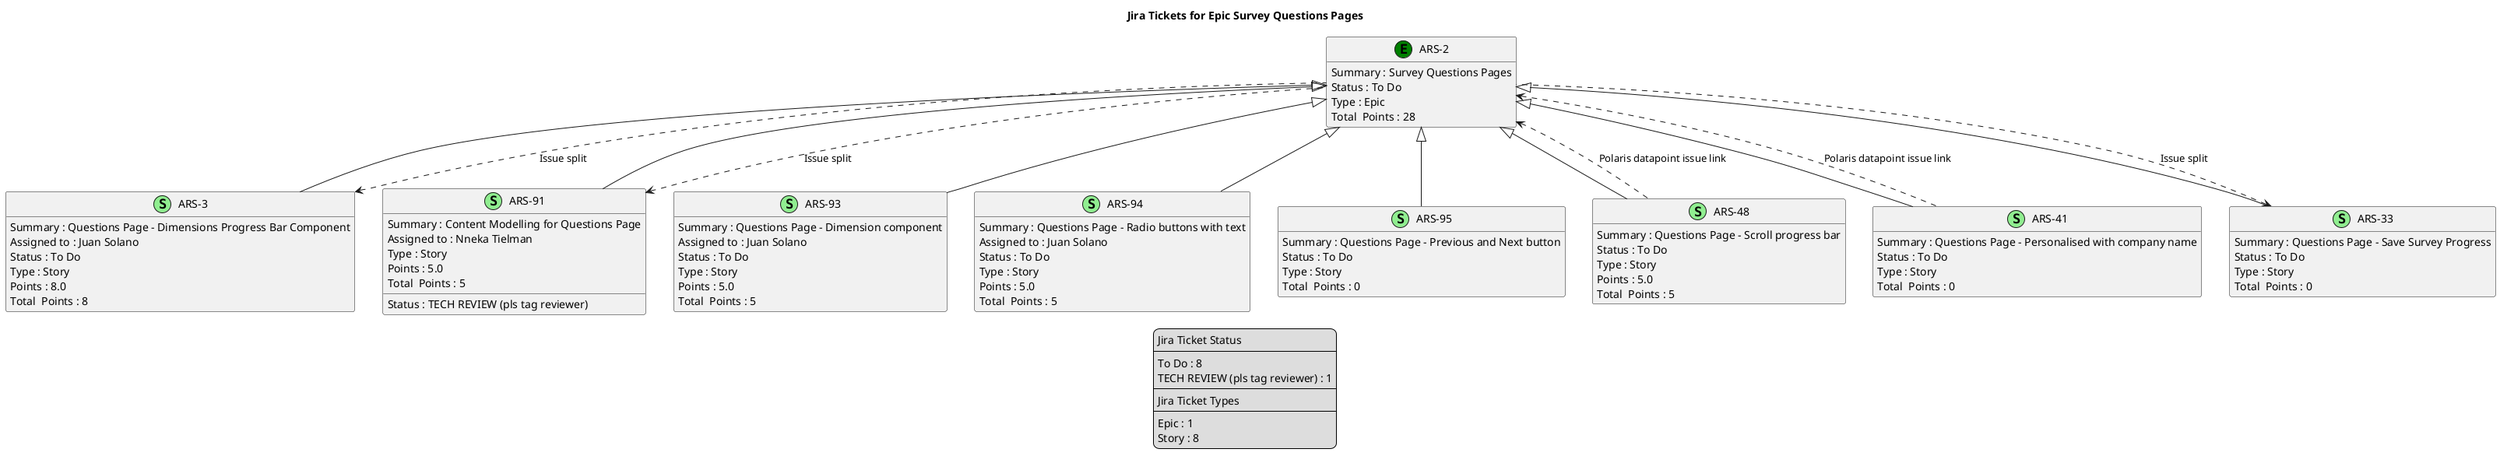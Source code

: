 @startuml
'https://plantuml.com/class-diagram

' GENERATE CLASS DIAGRAM ===========
' Generated at    : Wed May 29 11:49:43 CEST 2024

title Jira Tickets for Epic Survey Questions Pages
hide empty members

legend
Jira Ticket Status
----
To Do : 8
TECH REVIEW (pls tag reviewer) : 1
----
Jira Ticket Types
----
Epic : 1
Story : 8
end legend


' Tickets =======
class "ARS-93" << (S,lightgreen) >> {
 Summary : Questions Page - Dimension component
 Assigned to : Juan Solano
 Status : To Do
 Type : Story
 Points : 5.0
Total  Points : 5
}

class "ARS-94" << (S,lightgreen) >> {
 Summary : Questions Page - Radio buttons with text
 Assigned to : Juan Solano
 Status : To Do
 Type : Story
 Points : 5.0
Total  Points : 5
}

class "ARS-3" << (S,lightgreen) >> {
 Summary : Questions Page - Dimensions Progress Bar Component
 Assigned to : Juan Solano
 Status : To Do
 Type : Story
 Points : 8.0
Total  Points : 8
}

class "ARS-95" << (S,lightgreen) >> {
 Summary : Questions Page - Previous and Next button
 Status : To Do
 Type : Story
Total  Points : 0
}

class "ARS-91" << (S,lightgreen) >> {
 Summary : Content Modelling for Questions Page
 Assigned to : Nneka Tielman
 Status : TECH REVIEW (pls tag reviewer)
 Type : Story
 Points : 5.0
Total  Points : 5
}

class "ARS-48" << (S,lightgreen) >> {
 Summary : Questions Page - Scroll progress bar
 Status : To Do
 Type : Story
 Points : 5.0
Total  Points : 5
}

class "ARS-41" << (S,lightgreen) >> {
 Summary : Questions Page - Personalised with company name
 Status : To Do
 Type : Story
Total  Points : 0
}

class "ARS-2" << (E,green) >> {
 Summary : Survey Questions Pages
 Status : To Do
 Type : Epic
Total  Points : 28
}

class "ARS-33" << (S,lightgreen) >> {
 Summary : Questions Page - Save Survey Progress
 Status : To Do
 Type : Story
Total  Points : 0
}



' Links =======

' Parents =======
"ARS-2" <|-- "ARS-93"
"ARS-2" <|-- "ARS-94"
"ARS-2" <|-- "ARS-3"
"ARS-2" <|-- "ARS-95"
"ARS-2" <|-- "ARS-91"
"ARS-2" <|-- "ARS-48"
"ARS-2" <|-- "ARS-41"
"ARS-2" <|-- "ARS-33"

"ARS-3" <.. "ARS-2" : Issue split

"ARS-91" <.. "ARS-2" : Issue split

"ARS-2" <.. "ARS-48" : Polaris datapoint issue link

"ARS-2" <.. "ARS-41" : Polaris datapoint issue link

"ARS-33" <.. "ARS-2" : Issue split



@enduml
